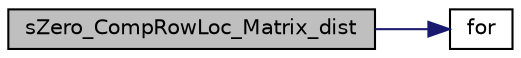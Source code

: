 digraph "sZero_CompRowLoc_Matrix_dist"
{
 // LATEX_PDF_SIZE
  edge [fontname="Helvetica",fontsize="10",labelfontname="Helvetica",labelfontsize="10"];
  node [fontname="Helvetica",fontsize="10",shape=record];
  rankdir="LR";
  Node1 [label="sZero_CompRowLoc_Matrix_dist",height=0.2,width=0.4,color="black", fillcolor="grey75", style="filled", fontcolor="black",tooltip="Sets all entries of a matrix to zero, A_{i,j}=0, for i,j=1,..,n."];
  Node1 -> Node2 [color="midnightblue",fontsize="10",style="solid",fontname="Helvetica"];
  Node2 [label="for",height=0.2,width=0.4,color="black", fillcolor="white", style="filled",URL="$sutil__dist_8c.html#a1fa3106fcf315ec2c58c319e589230cd",tooltip=" "];
}
